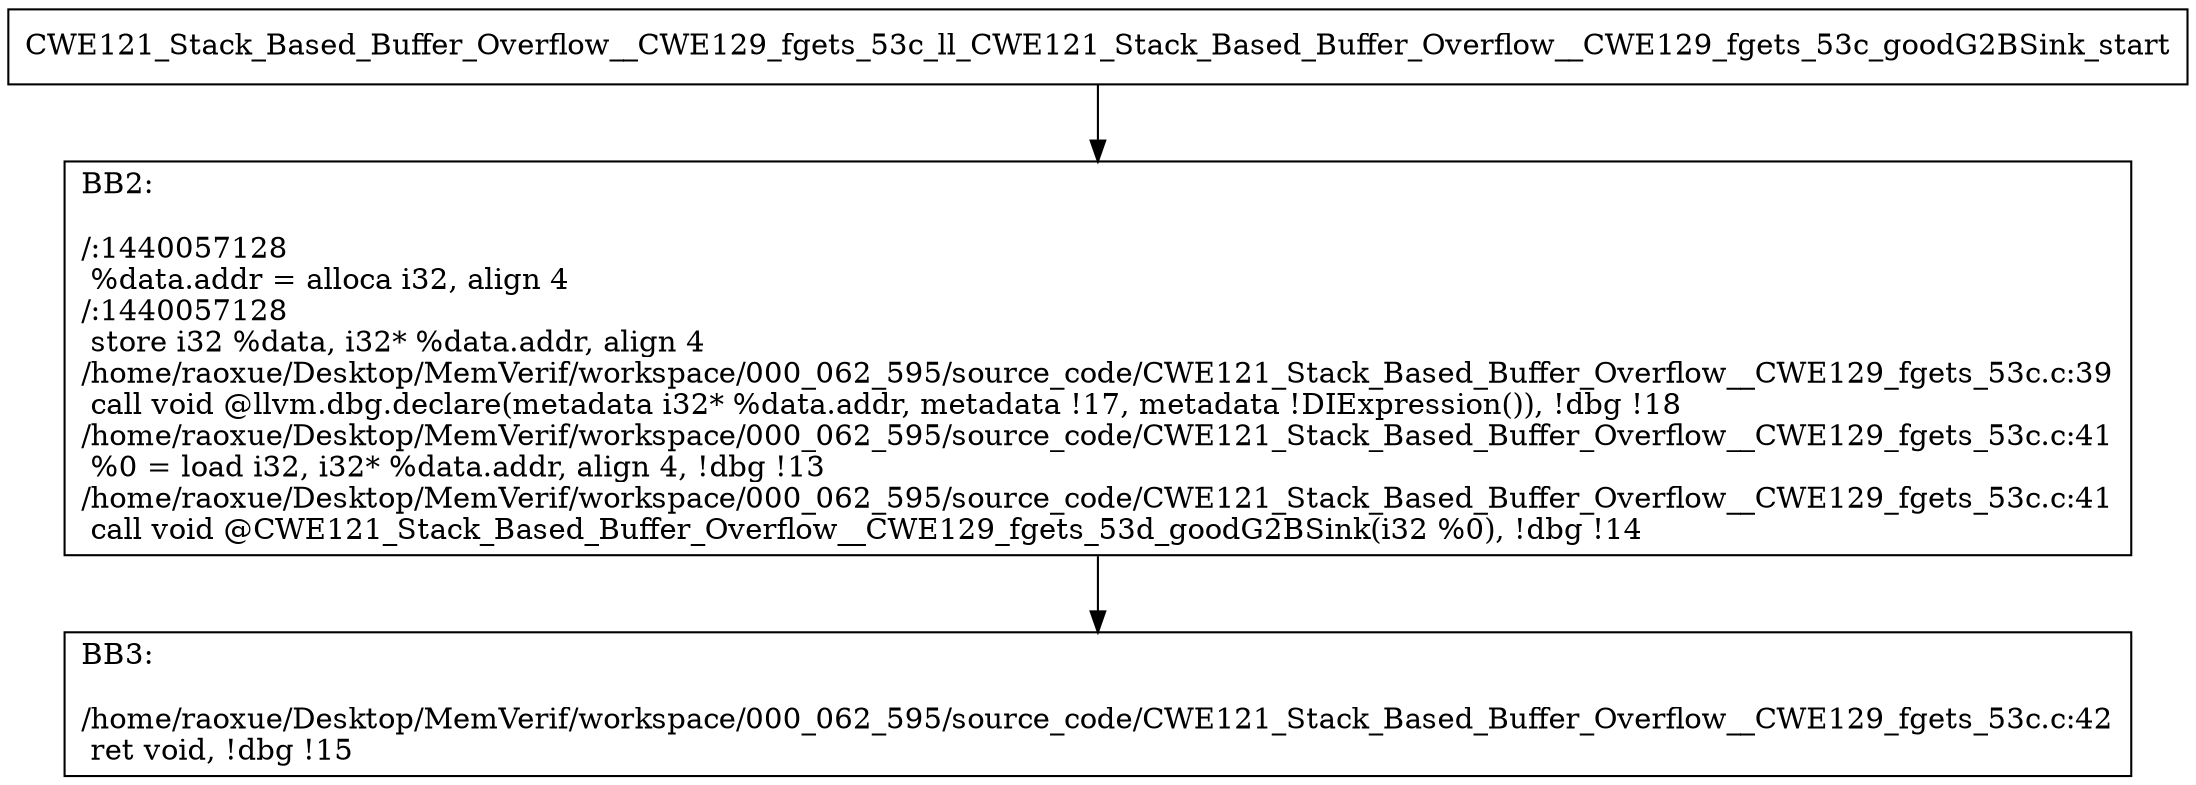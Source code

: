 digraph "CFG for'CWE121_Stack_Based_Buffer_Overflow__CWE129_fgets_53c_ll_CWE121_Stack_Based_Buffer_Overflow__CWE129_fgets_53c_goodG2BSink' function" {
	BBCWE121_Stack_Based_Buffer_Overflow__CWE129_fgets_53c_ll_CWE121_Stack_Based_Buffer_Overflow__CWE129_fgets_53c_goodG2BSink_start[shape=record,label="{CWE121_Stack_Based_Buffer_Overflow__CWE129_fgets_53c_ll_CWE121_Stack_Based_Buffer_Overflow__CWE129_fgets_53c_goodG2BSink_start}"];
	BBCWE121_Stack_Based_Buffer_Overflow__CWE129_fgets_53c_ll_CWE121_Stack_Based_Buffer_Overflow__CWE129_fgets_53c_goodG2BSink_start-> CWE121_Stack_Based_Buffer_Overflow__CWE129_fgets_53c_ll_CWE121_Stack_Based_Buffer_Overflow__CWE129_fgets_53c_goodG2BSinkBB2;
	CWE121_Stack_Based_Buffer_Overflow__CWE129_fgets_53c_ll_CWE121_Stack_Based_Buffer_Overflow__CWE129_fgets_53c_goodG2BSinkBB2 [shape=record, label="{BB2:\l\l/:1440057128\l
  %data.addr = alloca i32, align 4\l
/:1440057128\l
  store i32 %data, i32* %data.addr, align 4\l
/home/raoxue/Desktop/MemVerif/workspace/000_062_595/source_code/CWE121_Stack_Based_Buffer_Overflow__CWE129_fgets_53c.c:39\l
  call void @llvm.dbg.declare(metadata i32* %data.addr, metadata !17, metadata !DIExpression()), !dbg !18\l
/home/raoxue/Desktop/MemVerif/workspace/000_062_595/source_code/CWE121_Stack_Based_Buffer_Overflow__CWE129_fgets_53c.c:41\l
  %0 = load i32, i32* %data.addr, align 4, !dbg !13\l
/home/raoxue/Desktop/MemVerif/workspace/000_062_595/source_code/CWE121_Stack_Based_Buffer_Overflow__CWE129_fgets_53c.c:41\l
  call void @CWE121_Stack_Based_Buffer_Overflow__CWE129_fgets_53d_goodG2BSink(i32 %0), !dbg !14\l
}"];
	CWE121_Stack_Based_Buffer_Overflow__CWE129_fgets_53c_ll_CWE121_Stack_Based_Buffer_Overflow__CWE129_fgets_53c_goodG2BSinkBB2-> CWE121_Stack_Based_Buffer_Overflow__CWE129_fgets_53c_ll_CWE121_Stack_Based_Buffer_Overflow__CWE129_fgets_53c_goodG2BSinkBB3;
	CWE121_Stack_Based_Buffer_Overflow__CWE129_fgets_53c_ll_CWE121_Stack_Based_Buffer_Overflow__CWE129_fgets_53c_goodG2BSinkBB3 [shape=record, label="{BB3:\l\l/home/raoxue/Desktop/MemVerif/workspace/000_062_595/source_code/CWE121_Stack_Based_Buffer_Overflow__CWE129_fgets_53c.c:42\l
  ret void, !dbg !15\l
}"];
}
